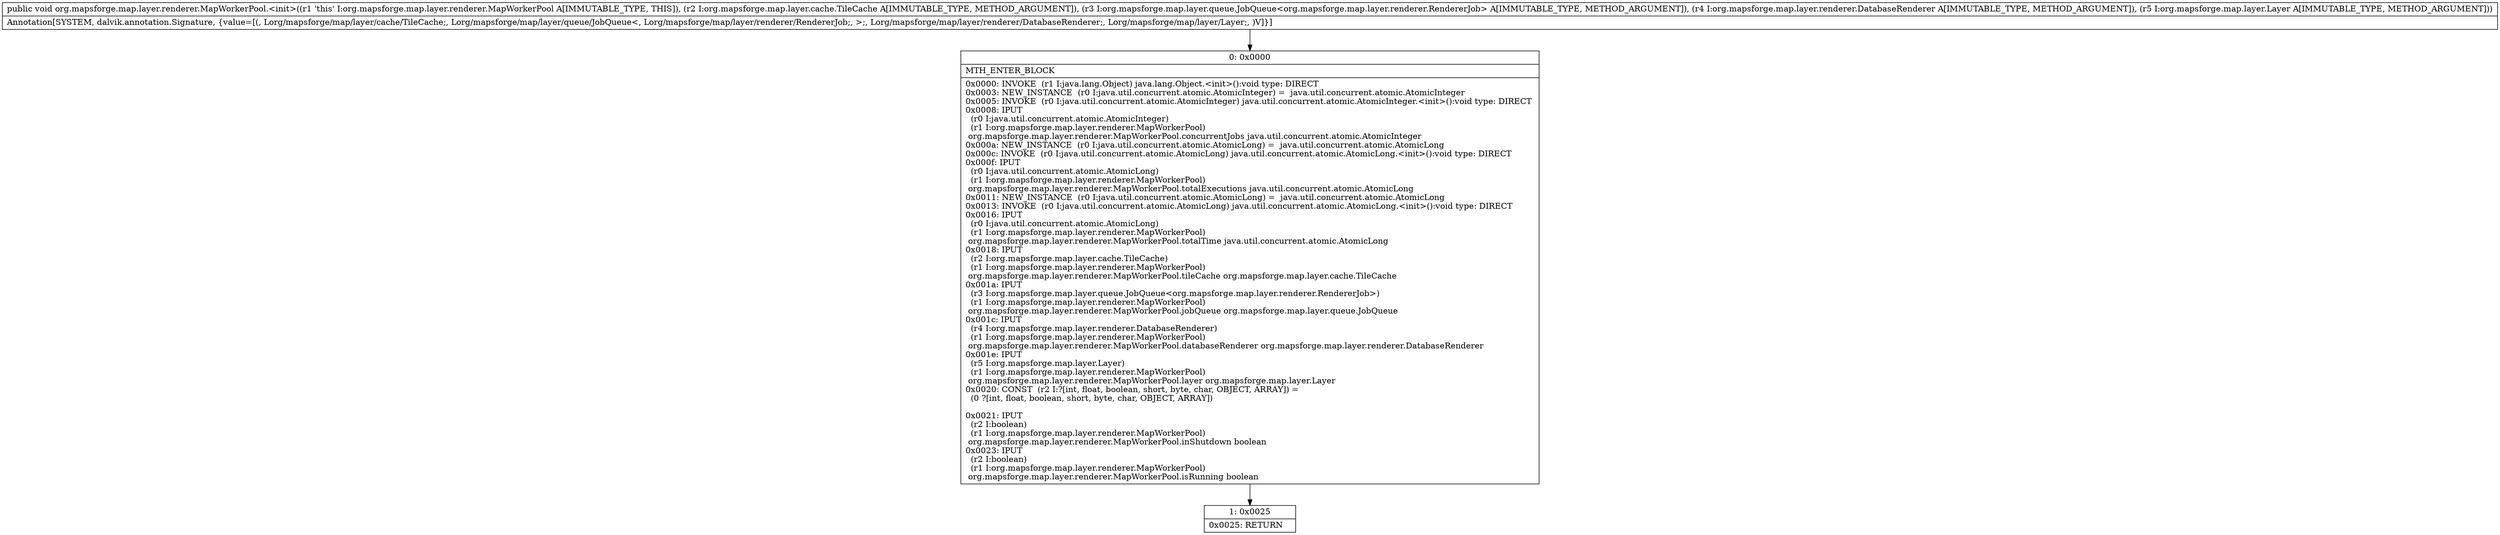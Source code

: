 digraph "CFG fororg.mapsforge.map.layer.renderer.MapWorkerPool.\<init\>(Lorg\/mapsforge\/map\/layer\/cache\/TileCache;Lorg\/mapsforge\/map\/layer\/queue\/JobQueue;Lorg\/mapsforge\/map\/layer\/renderer\/DatabaseRenderer;Lorg\/mapsforge\/map\/layer\/Layer;)V" {
Node_0 [shape=record,label="{0\:\ 0x0000|MTH_ENTER_BLOCK\l|0x0000: INVOKE  (r1 I:java.lang.Object) java.lang.Object.\<init\>():void type: DIRECT \l0x0003: NEW_INSTANCE  (r0 I:java.util.concurrent.atomic.AtomicInteger) =  java.util.concurrent.atomic.AtomicInteger \l0x0005: INVOKE  (r0 I:java.util.concurrent.atomic.AtomicInteger) java.util.concurrent.atomic.AtomicInteger.\<init\>():void type: DIRECT \l0x0008: IPUT  \l  (r0 I:java.util.concurrent.atomic.AtomicInteger)\l  (r1 I:org.mapsforge.map.layer.renderer.MapWorkerPool)\l org.mapsforge.map.layer.renderer.MapWorkerPool.concurrentJobs java.util.concurrent.atomic.AtomicInteger \l0x000a: NEW_INSTANCE  (r0 I:java.util.concurrent.atomic.AtomicLong) =  java.util.concurrent.atomic.AtomicLong \l0x000c: INVOKE  (r0 I:java.util.concurrent.atomic.AtomicLong) java.util.concurrent.atomic.AtomicLong.\<init\>():void type: DIRECT \l0x000f: IPUT  \l  (r0 I:java.util.concurrent.atomic.AtomicLong)\l  (r1 I:org.mapsforge.map.layer.renderer.MapWorkerPool)\l org.mapsforge.map.layer.renderer.MapWorkerPool.totalExecutions java.util.concurrent.atomic.AtomicLong \l0x0011: NEW_INSTANCE  (r0 I:java.util.concurrent.atomic.AtomicLong) =  java.util.concurrent.atomic.AtomicLong \l0x0013: INVOKE  (r0 I:java.util.concurrent.atomic.AtomicLong) java.util.concurrent.atomic.AtomicLong.\<init\>():void type: DIRECT \l0x0016: IPUT  \l  (r0 I:java.util.concurrent.atomic.AtomicLong)\l  (r1 I:org.mapsforge.map.layer.renderer.MapWorkerPool)\l org.mapsforge.map.layer.renderer.MapWorkerPool.totalTime java.util.concurrent.atomic.AtomicLong \l0x0018: IPUT  \l  (r2 I:org.mapsforge.map.layer.cache.TileCache)\l  (r1 I:org.mapsforge.map.layer.renderer.MapWorkerPool)\l org.mapsforge.map.layer.renderer.MapWorkerPool.tileCache org.mapsforge.map.layer.cache.TileCache \l0x001a: IPUT  \l  (r3 I:org.mapsforge.map.layer.queue.JobQueue\<org.mapsforge.map.layer.renderer.RendererJob\>)\l  (r1 I:org.mapsforge.map.layer.renderer.MapWorkerPool)\l org.mapsforge.map.layer.renderer.MapWorkerPool.jobQueue org.mapsforge.map.layer.queue.JobQueue \l0x001c: IPUT  \l  (r4 I:org.mapsforge.map.layer.renderer.DatabaseRenderer)\l  (r1 I:org.mapsforge.map.layer.renderer.MapWorkerPool)\l org.mapsforge.map.layer.renderer.MapWorkerPool.databaseRenderer org.mapsforge.map.layer.renderer.DatabaseRenderer \l0x001e: IPUT  \l  (r5 I:org.mapsforge.map.layer.Layer)\l  (r1 I:org.mapsforge.map.layer.renderer.MapWorkerPool)\l org.mapsforge.map.layer.renderer.MapWorkerPool.layer org.mapsforge.map.layer.Layer \l0x0020: CONST  (r2 I:?[int, float, boolean, short, byte, char, OBJECT, ARRAY]) = \l  (0 ?[int, float, boolean, short, byte, char, OBJECT, ARRAY])\l \l0x0021: IPUT  \l  (r2 I:boolean)\l  (r1 I:org.mapsforge.map.layer.renderer.MapWorkerPool)\l org.mapsforge.map.layer.renderer.MapWorkerPool.inShutdown boolean \l0x0023: IPUT  \l  (r2 I:boolean)\l  (r1 I:org.mapsforge.map.layer.renderer.MapWorkerPool)\l org.mapsforge.map.layer.renderer.MapWorkerPool.isRunning boolean \l}"];
Node_1 [shape=record,label="{1\:\ 0x0025|0x0025: RETURN   \l}"];
MethodNode[shape=record,label="{public void org.mapsforge.map.layer.renderer.MapWorkerPool.\<init\>((r1 'this' I:org.mapsforge.map.layer.renderer.MapWorkerPool A[IMMUTABLE_TYPE, THIS]), (r2 I:org.mapsforge.map.layer.cache.TileCache A[IMMUTABLE_TYPE, METHOD_ARGUMENT]), (r3 I:org.mapsforge.map.layer.queue.JobQueue\<org.mapsforge.map.layer.renderer.RendererJob\> A[IMMUTABLE_TYPE, METHOD_ARGUMENT]), (r4 I:org.mapsforge.map.layer.renderer.DatabaseRenderer A[IMMUTABLE_TYPE, METHOD_ARGUMENT]), (r5 I:org.mapsforge.map.layer.Layer A[IMMUTABLE_TYPE, METHOD_ARGUMENT]))  | Annotation[SYSTEM, dalvik.annotation.Signature, \{value=[(, Lorg\/mapsforge\/map\/layer\/cache\/TileCache;, Lorg\/mapsforge\/map\/layer\/queue\/JobQueue\<, Lorg\/mapsforge\/map\/layer\/renderer\/RendererJob;, \>;, Lorg\/mapsforge\/map\/layer\/renderer\/DatabaseRenderer;, Lorg\/mapsforge\/map\/layer\/Layer;, )V]\}]\l}"];
MethodNode -> Node_0;
Node_0 -> Node_1;
}

